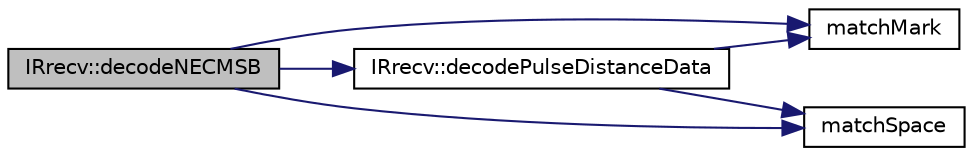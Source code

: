 digraph "IRrecv::decodeNECMSB"
{
 // LATEX_PDF_SIZE
  edge [fontname="Helvetica",fontsize="10",labelfontname="Helvetica",labelfontsize="10"];
  node [fontname="Helvetica",fontsize="10",shape=record];
  rankdir="LR";
  Node1 [label="IRrecv::decodeNECMSB",height=0.2,width=0.4,color="black", fillcolor="grey75", style="filled", fontcolor="black",tooltip=" "];
  Node1 -> Node2 [color="midnightblue",fontsize="10",style="solid",fontname="Helvetica"];
  Node2 [label="IRrecv::decodePulseDistanceData",height=0.2,width=0.4,color="black", fillcolor="white", style="filled",URL="$group___receiving.html#gaf8c9cdb5f7280043a552f22265bdb2d5",tooltip=" "];
  Node2 -> Node3 [color="midnightblue",fontsize="10",style="solid",fontname="Helvetica"];
  Node3 [label="matchMark",height=0.2,width=0.4,color="black", fillcolor="white", style="filled",URL="$group___receiving.html#ga4472564ea96b1ee10b51f594f60d7aeb",tooltip=" "];
  Node2 -> Node4 [color="midnightblue",fontsize="10",style="solid",fontname="Helvetica"];
  Node4 [label="matchSpace",height=0.2,width=0.4,color="black", fillcolor="white", style="filled",URL="$group___receiving.html#ga7902b620f6c01463b5b6e50ef604ac8b",tooltip=" "];
  Node1 -> Node3 [color="midnightblue",fontsize="10",style="solid",fontname="Helvetica"];
  Node1 -> Node4 [color="midnightblue",fontsize="10",style="solid",fontname="Helvetica"];
}
